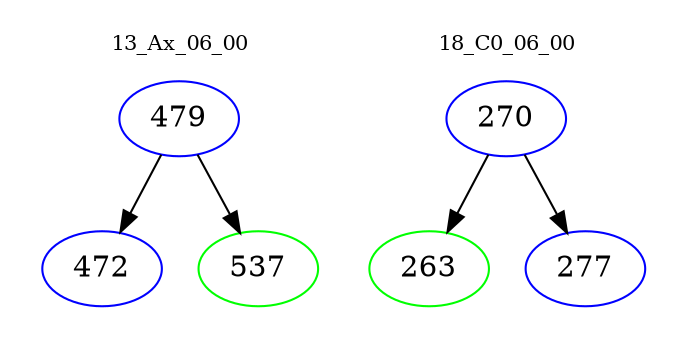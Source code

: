 digraph{
subgraph cluster_0 {
color = white
label = "13_Ax_06_00";
fontsize=10;
T0_479 [label="479", color="blue"]
T0_479 -> T0_472 [color="black"]
T0_472 [label="472", color="blue"]
T0_479 -> T0_537 [color="black"]
T0_537 [label="537", color="green"]
}
subgraph cluster_1 {
color = white
label = "18_C0_06_00";
fontsize=10;
T1_270 [label="270", color="blue"]
T1_270 -> T1_263 [color="black"]
T1_263 [label="263", color="green"]
T1_270 -> T1_277 [color="black"]
T1_277 [label="277", color="blue"]
}
}
